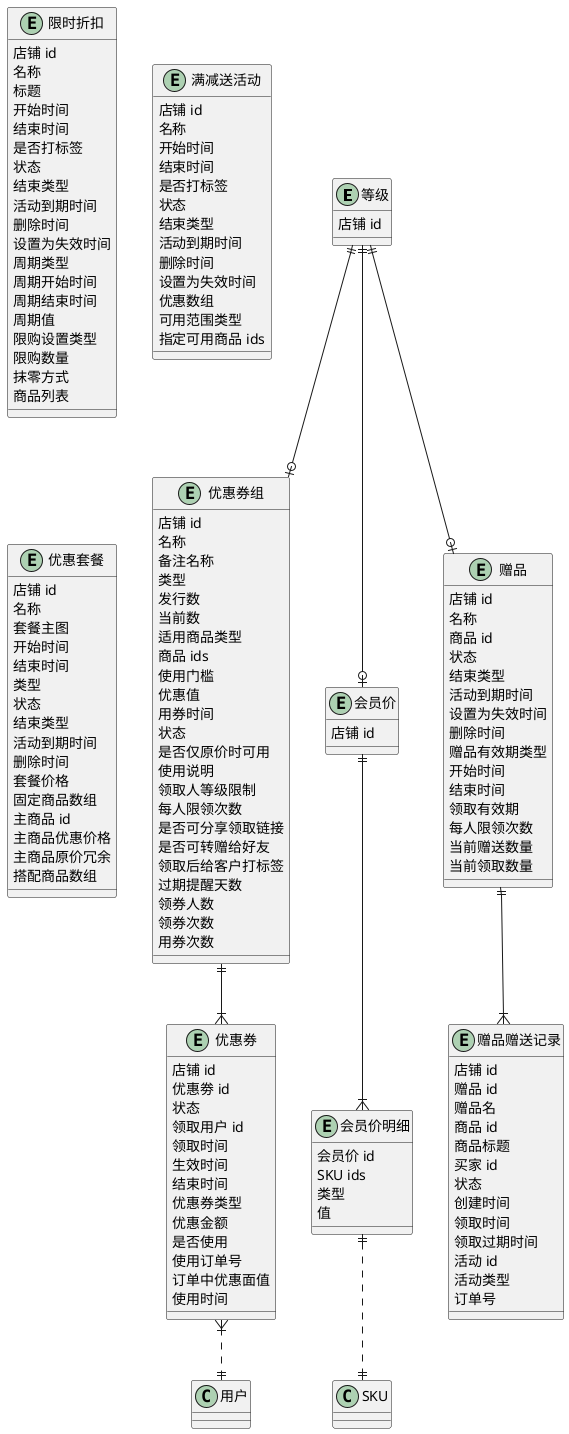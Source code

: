 @startuml 营销UML

entity 等级 {
    店铺 id
}
entity 优惠券组 {
    店铺 id
    ' 不为空
    名称
    备注名称
    ' 满减券/折扣券/随机金额券/兑换商品券，不为空
    类型
    ' 总库存，不为空
    发行数
    ' 剩余库存，不为空
    当前数
    ' 全部可用/指定可用/指定不可用，不为空
    适用商品类型
    ' 不为空
    商品 ids
    ' 不为空
    ' {
    '   类型：无门槛/订单价/订单数
    '   value1：
    ' }
    使用门槛
    ' 不同类型优惠值不同，不为空
    ' {
    '   类型：打折/满减/随机 a~b
    '   value1：
    '   value2：
    ' }
    优惠值
    ' 不为空
    ' {
    '   类型：固定时间/领券 a 天后生效有效期 b 天
    '   value1：
    '   value2：
    '   ......
    ' }
    用券时间
    ' 未开始/进行中（有效）/已结束（过期）/已删除，不为空
    状态
    是否仅原价时可用
    ' 自动生成，可修改
    使用说明
    ' 不为空
    ' -1：不限制所有人可领
    ' >-1：等级 id，逗号分隔
    领取人等级限制
    ' 不为空
    ' -1：不限次数
    ' >-1：n 次
    每人限领次数
    是否可分享领取链接
    是否可转赠给好友
    ' 标签 ids
    领取后给客户打标签
    ' -1：不提醒
    ' >-1：天数
    过期提醒天数
    领券人数
    领券次数
    用券次数
}
entity 优惠券 {
    店铺 id
    优惠劵 id
    ' 1-生效中
    ' 3-已过期
    ' 4-已删除
    ' 5-已使用
    状态
    领取用户 id
    领取时间
    ' 根据优惠券组的用券时间生成
    生效时间
    结束时间
    ' 根据优惠券组的优惠值生成
    优惠券类型
    优惠金额
    是否使用
    使用订单号
    订单中优惠面值
    使用时间
}
entity 会员价 {
    店铺 id
}
entity 会员价明细 {
    会员价 id
    SKU ids
    ' 指定价/打折/减价
    类型
    值
}
entity 赠品 {
    店铺 id
    名称
    商品 id
    ' 1-未开始
    ' 2-进行中
    ' 3-已结束
    ' 4-已删除
    状态
    ' 1-活动到期
    ' 2-手动删除
    ' 3-手动失效
    结束类型
    活动到期时间
    设置为失效时间
    删除时间
    ' 长期/区间
    赠品有效期类型
    开始时间
    结束时间
    领取有效期
    ' -1：不限次数
    每人限领次数
    ' 已发放
    当前赠送数量
    ' 已兑换
    当前领取数量
}
entity 赠品赠送记录 {
    店铺 id
    赠品 id
    赠品名
    商品 id
    商品标题
    买家 id
    ' 1-待领取
    ' 2-已领取
    ' 3-已过期
    状态
    ' 赠送时间（发放时间）
    创建时间
    领取时间
    领取过期时间
    活动 id
    ' 1-满减/送活动
    ' 2-刮刮卡活动
    ' ......
    活动类型
    订单号
}
entity 限时折扣 {
    店铺 id
    名称
    标题
    开始时间
    结束时间
    是否打标签
    ' 1-未开始
    ' 2-进行中
    ' 3-已结束
    ' 4-已删除
    状态
    ' 1-活动到期
    ' 2-手动删除
    ' 3-手动失效
    结束类型
    活动到期时间
    删除时间
    设置为失效时间
    周期类型
    周期开始时间
    周期结束时间
    ' 每月几号/每周
    周期值
    ' 0-不限购
    ' 1-每人每种商品限购件数
    ' 2-每种商品前件数享受折扣
    限购设置类型
    限购数量
    ' 1-不抹零
    ' 2-抹去角和分
    ' 3-抹去分
    抹零方式
    ' {
    '   商品 id：,
    '   打折方式：打折/减价/促销价,
    '   值
    ' }
    商品列表
}
entity 满减送活动 {
    店铺 id
    名称
    开始时间
    结束时间
    是否打标签
    ' 1-未开始
    ' 2-进行中
    ' 3-已结束
    ' 4-已删除
    状态
    ' 1-活动到期
    ' 2-手动删除
    ' 3-手动失效
    结束类型
    活动到期时间
    删除时间
    设置为失效时间
    ' 多级优惠
    ' [{
    '   满足金额: '',
    '   减现金: '',
    '   折扣: '',
    '   是否包邮: '',
    '   积分: '',
    '   优惠劵分组 id,
    '   优惠劵数量,
    '   是否送赠品,
    '   赠品 id
    ' }]
    优惠数组
    ' 1-部分（ALL）：全部商品可用
    ' 2-全部（PART）：部分商品可用，或指定商品可用
    可用范围类型
    指定可用商品 ids
}
entity 优惠套餐 {
    店铺 id
    名称
    套餐主图
    开始时间
    结束时间
    ' 1-固定套餐
    ' 2-搭配套餐
    类型
    ' 1-未开始
    ' 2-进行中
    ' 3-已结束
    ' 4-已删除
    状态
    ' 1-活动到期
    ' 2-手动删除
    结束类型
    活动到期时间
    删除时间
    套餐价格
    ' 商品原价最小值
    ' 商品原价最大值
    ' ========== 固定套餐使用 ==========
    ' [{
    '   商品 id: '',
    '   商品 SKU id: '',
    '   优惠价格: '',
    '   原价: ''
    ' }]
    固定商品数组
    ' ========== 搭配套餐使用 ==========
    主商品 id
    主商品优惠价格
    主商品原价冗余
    ' [{
    '   商品 id: '',
    '   商品 SKU id: '',
    '   优惠价格: '',
    '   原价: ''
    ' }]
    搭配商品数组
}

' 等级
等级 ||--o| 赠品
等级 ||--o| 优惠券组
等级 ||--o| 会员价
' 赠品
赠品 ||--|{ 赠品赠送记录
' 优惠券
优惠券组 ||--|{ 优惠券
优惠券 }|..|| 用户
' 会员价
会员价 ||--|{ 会员价明细
会员价明细 ||..|| SKU

' 权益

@enduml
